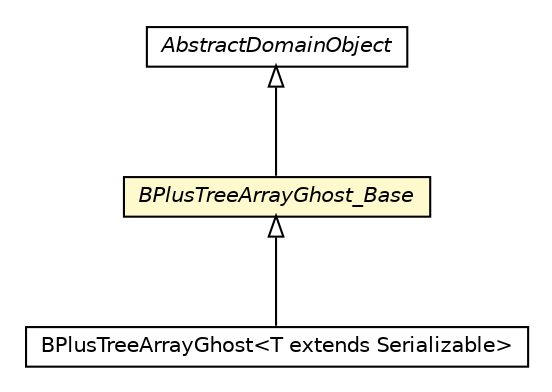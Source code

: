 #!/usr/local/bin/dot
#
# Class diagram 
# Generated by UMLGraph version 5.1 (http://www.umlgraph.org/)
#

digraph G {
	edge [fontname="Helvetica",fontsize=10,labelfontname="Helvetica",labelfontsize=10];
	node [fontname="Helvetica",fontsize=10,shape=plaintext];
	nodesep=0.25;
	ranksep=0.5;
	// pt.ist.fenixframework.core.AbstractDomainObject
	c43845 [label=<<table title="pt.ist.fenixframework.core.AbstractDomainObject" border="0" cellborder="1" cellspacing="0" cellpadding="2" port="p" href="../../core/AbstractDomainObject.html">
		<tr><td><table border="0" cellspacing="0" cellpadding="1">
<tr><td align="center" balign="center"><font face="Helvetica-Oblique"> AbstractDomainObject </font></td></tr>
		</table></td></tr>
		</table>>, fontname="Helvetica", fontcolor="black", fontsize=10.0];
	// pt.ist.fenixframework.adt.bplustree.BPlusTreeArrayGhost<T extends java.io.Serializable>
	c43969 [label=<<table title="pt.ist.fenixframework.adt.bplustree.BPlusTreeArrayGhost" border="0" cellborder="1" cellspacing="0" cellpadding="2" port="p" href="./BPlusTreeArrayGhost.html">
		<tr><td><table border="0" cellspacing="0" cellpadding="1">
<tr><td align="center" balign="center"> BPlusTreeArrayGhost&lt;T extends Serializable&gt; </td></tr>
		</table></td></tr>
		</table>>, fontname="Helvetica", fontcolor="black", fontsize=10.0];
	// pt.ist.fenixframework.adt.bplustree.BPlusTreeArrayGhost_Base
	c43978 [label=<<table title="pt.ist.fenixframework.adt.bplustree.BPlusTreeArrayGhost_Base" border="0" cellborder="1" cellspacing="0" cellpadding="2" port="p" bgcolor="lemonChiffon" href="./BPlusTreeArrayGhost_Base.html">
		<tr><td><table border="0" cellspacing="0" cellpadding="1">
<tr><td align="center" balign="center"><font face="Helvetica-Oblique"> BPlusTreeArrayGhost_Base </font></td></tr>
		</table></td></tr>
		</table>>, fontname="Helvetica", fontcolor="black", fontsize=10.0];
	//pt.ist.fenixframework.adt.bplustree.BPlusTreeArrayGhost<T extends java.io.Serializable> extends pt.ist.fenixframework.adt.bplustree.BPlusTreeArrayGhost_Base
	c43978:p -> c43969:p [dir=back,arrowtail=empty];
	//pt.ist.fenixframework.adt.bplustree.BPlusTreeArrayGhost_Base extends pt.ist.fenixframework.core.AbstractDomainObject
	c43845:p -> c43978:p [dir=back,arrowtail=empty];
}

